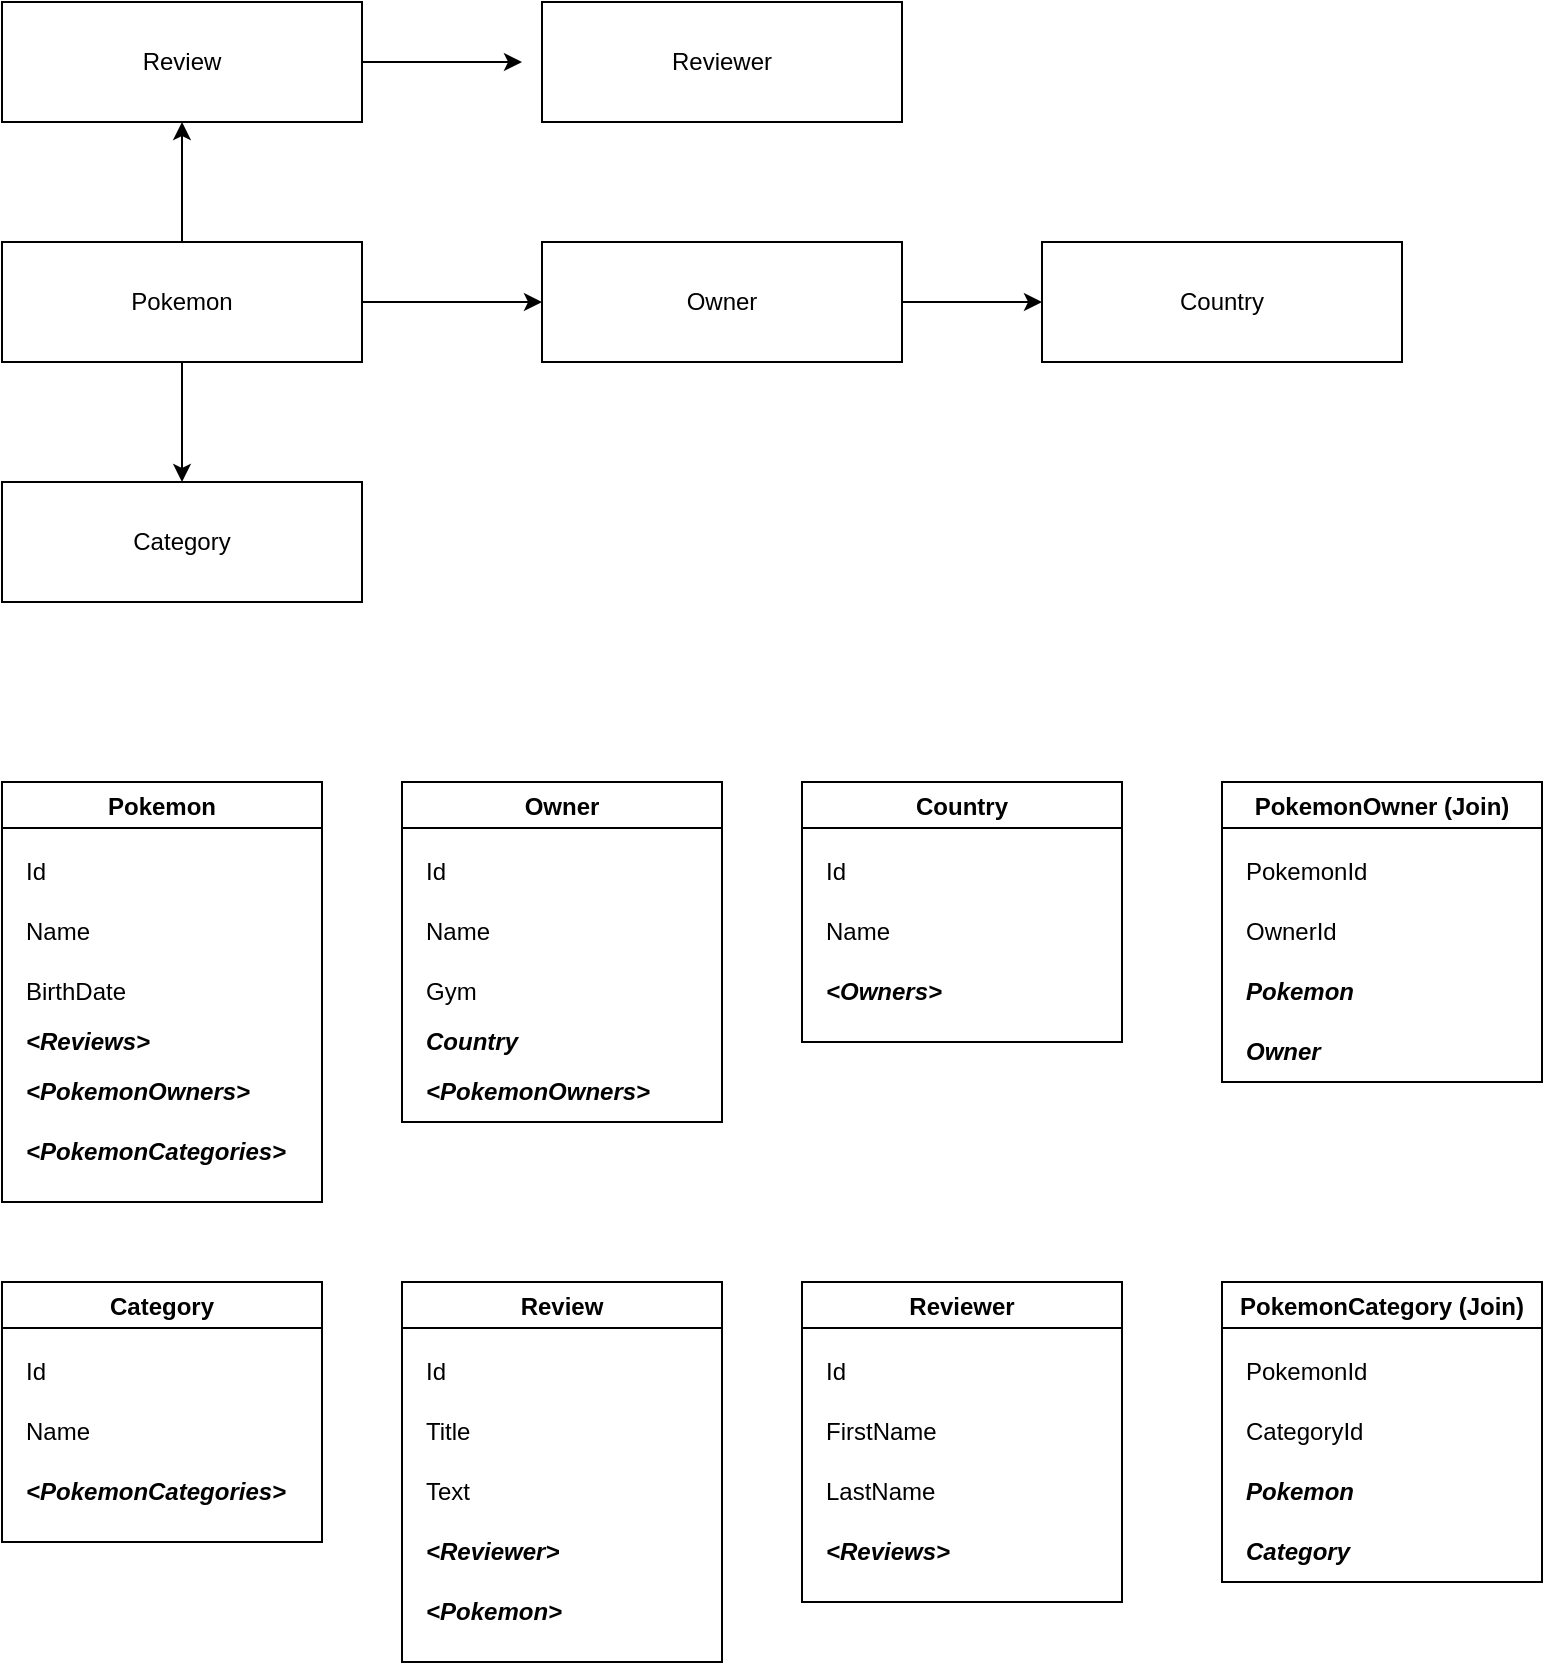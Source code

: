 <mxfile version="20.2.2" type="github">
  <diagram id="BOzq1ycBuq9gtWR7NXJR" name="Página-1">
    <mxGraphModel dx="1422" dy="762" grid="1" gridSize="10" guides="1" tooltips="1" connect="1" arrows="1" fold="1" page="1" pageScale="1" pageWidth="827" pageHeight="1169" math="0" shadow="0">
      <root>
        <mxCell id="0" />
        <mxCell id="1" parent="0" />
        <mxCell id="E6sfzayC-DpatCv2bmXt-3" style="edgeStyle=orthogonalEdgeStyle;rounded=0;orthogonalLoop=1;jettySize=auto;html=1;" parent="1" source="E6sfzayC-DpatCv2bmXt-1" edge="1">
          <mxGeometry relative="1" as="geometry">
            <mxPoint x="350" y="110" as="targetPoint" />
          </mxGeometry>
        </mxCell>
        <mxCell id="E6sfzayC-DpatCv2bmXt-1" value="Review" style="rounded=0;whiteSpace=wrap;html=1;" parent="1" vertex="1">
          <mxGeometry x="90" y="80" width="180" height="60" as="geometry" />
        </mxCell>
        <mxCell id="E6sfzayC-DpatCv2bmXt-4" value="Reviewer" style="rounded=0;whiteSpace=wrap;html=1;" parent="1" vertex="1">
          <mxGeometry x="360" y="80" width="180" height="60" as="geometry" />
        </mxCell>
        <mxCell id="E6sfzayC-DpatCv2bmXt-7" style="edgeStyle=orthogonalEdgeStyle;rounded=0;orthogonalLoop=1;jettySize=auto;html=1;" parent="1" source="E6sfzayC-DpatCv2bmXt-5" target="E6sfzayC-DpatCv2bmXt-1" edge="1">
          <mxGeometry relative="1" as="geometry" />
        </mxCell>
        <mxCell id="E6sfzayC-DpatCv2bmXt-8" style="edgeStyle=orthogonalEdgeStyle;rounded=0;orthogonalLoop=1;jettySize=auto;html=1;" parent="1" source="E6sfzayC-DpatCv2bmXt-5" target="E6sfzayC-DpatCv2bmXt-6" edge="1">
          <mxGeometry relative="1" as="geometry" />
        </mxCell>
        <mxCell id="E6sfzayC-DpatCv2bmXt-10" style="edgeStyle=orthogonalEdgeStyle;rounded=0;orthogonalLoop=1;jettySize=auto;html=1;" parent="1" source="E6sfzayC-DpatCv2bmXt-5" target="E6sfzayC-DpatCv2bmXt-9" edge="1">
          <mxGeometry relative="1" as="geometry" />
        </mxCell>
        <mxCell id="E6sfzayC-DpatCv2bmXt-5" value="Pokemon" style="rounded=0;whiteSpace=wrap;html=1;" parent="1" vertex="1">
          <mxGeometry x="90" y="200" width="180" height="60" as="geometry" />
        </mxCell>
        <mxCell id="E6sfzayC-DpatCv2bmXt-6" value="Category" style="rounded=0;whiteSpace=wrap;html=1;" parent="1" vertex="1">
          <mxGeometry x="90" y="320" width="180" height="60" as="geometry" />
        </mxCell>
        <mxCell id="E6sfzayC-DpatCv2bmXt-12" style="edgeStyle=orthogonalEdgeStyle;rounded=0;orthogonalLoop=1;jettySize=auto;html=1;" parent="1" source="E6sfzayC-DpatCv2bmXt-9" target="E6sfzayC-DpatCv2bmXt-11" edge="1">
          <mxGeometry relative="1" as="geometry" />
        </mxCell>
        <mxCell id="E6sfzayC-DpatCv2bmXt-9" value="Owner" style="rounded=0;whiteSpace=wrap;html=1;" parent="1" vertex="1">
          <mxGeometry x="360" y="200" width="180" height="60" as="geometry" />
        </mxCell>
        <mxCell id="E6sfzayC-DpatCv2bmXt-11" value="Country" style="rounded=0;whiteSpace=wrap;html=1;" parent="1" vertex="1">
          <mxGeometry x="610" y="200" width="180" height="60" as="geometry" />
        </mxCell>
        <mxCell id="E6sfzayC-DpatCv2bmXt-13" value="Pokemon" style="swimlane;" parent="1" vertex="1">
          <mxGeometry x="90" y="470" width="160" height="210" as="geometry" />
        </mxCell>
        <mxCell id="E6sfzayC-DpatCv2bmXt-14" value="Id" style="text;html=1;align=left;verticalAlign=middle;resizable=0;points=[];autosize=1;strokeColor=none;fillColor=none;" parent="E6sfzayC-DpatCv2bmXt-13" vertex="1">
          <mxGeometry x="10" y="30" width="30" height="30" as="geometry" />
        </mxCell>
        <mxCell id="E6sfzayC-DpatCv2bmXt-15" value="Name" style="text;html=1;align=left;verticalAlign=middle;resizable=0;points=[];autosize=1;strokeColor=none;fillColor=none;" parent="E6sfzayC-DpatCv2bmXt-13" vertex="1">
          <mxGeometry x="10" y="60" width="60" height="30" as="geometry" />
        </mxCell>
        <mxCell id="E6sfzayC-DpatCv2bmXt-16" value="BirthDate" style="text;html=1;align=left;verticalAlign=middle;resizable=0;points=[];autosize=1;strokeColor=none;fillColor=none;" parent="E6sfzayC-DpatCv2bmXt-13" vertex="1">
          <mxGeometry x="10" y="90" width="70" height="30" as="geometry" />
        </mxCell>
        <mxCell id="E6sfzayC-DpatCv2bmXt-17" value="&amp;lt;Reviews&amp;gt;" style="text;html=1;align=left;verticalAlign=middle;resizable=0;points=[];autosize=1;strokeColor=none;fillColor=none;fontStyle=3" parent="E6sfzayC-DpatCv2bmXt-13" vertex="1">
          <mxGeometry x="10" y="115" width="90" height="30" as="geometry" />
        </mxCell>
        <mxCell id="E6sfzayC-DpatCv2bmXt-18" value="&amp;lt;PokemonOwners&amp;gt;" style="text;html=1;align=left;verticalAlign=middle;resizable=0;points=[];autosize=1;strokeColor=none;fillColor=none;fontStyle=3" parent="E6sfzayC-DpatCv2bmXt-13" vertex="1">
          <mxGeometry x="10" y="140" width="140" height="30" as="geometry" />
        </mxCell>
        <mxCell id="E6sfzayC-DpatCv2bmXt-19" value="&amp;lt;PokemonCategories&amp;gt;" style="text;html=1;align=left;verticalAlign=middle;resizable=0;points=[];autosize=1;strokeColor=none;fillColor=none;fontStyle=3" parent="E6sfzayC-DpatCv2bmXt-13" vertex="1">
          <mxGeometry x="10" y="170" width="150" height="30" as="geometry" />
        </mxCell>
        <mxCell id="E6sfzayC-DpatCv2bmXt-20" value="Owner" style="swimlane;" parent="1" vertex="1">
          <mxGeometry x="290" y="470" width="160" height="170" as="geometry" />
        </mxCell>
        <mxCell id="E6sfzayC-DpatCv2bmXt-21" value="Id" style="text;html=1;align=left;verticalAlign=middle;resizable=0;points=[];autosize=1;strokeColor=none;fillColor=none;" parent="E6sfzayC-DpatCv2bmXt-20" vertex="1">
          <mxGeometry x="10" y="30" width="30" height="30" as="geometry" />
        </mxCell>
        <mxCell id="E6sfzayC-DpatCv2bmXt-22" value="Name" style="text;html=1;align=left;verticalAlign=middle;resizable=0;points=[];autosize=1;strokeColor=none;fillColor=none;" parent="E6sfzayC-DpatCv2bmXt-20" vertex="1">
          <mxGeometry x="10" y="60" width="60" height="30" as="geometry" />
        </mxCell>
        <mxCell id="E6sfzayC-DpatCv2bmXt-23" value="Gym" style="text;html=1;align=left;verticalAlign=middle;resizable=0;points=[];autosize=1;strokeColor=none;fillColor=none;" parent="E6sfzayC-DpatCv2bmXt-20" vertex="1">
          <mxGeometry x="10" y="90" width="50" height="30" as="geometry" />
        </mxCell>
        <mxCell id="E6sfzayC-DpatCv2bmXt-24" value="Country" style="text;html=1;align=left;verticalAlign=middle;resizable=0;points=[];autosize=1;strokeColor=none;fillColor=none;fontStyle=3" parent="E6sfzayC-DpatCv2bmXt-20" vertex="1">
          <mxGeometry x="10" y="115" width="70" height="30" as="geometry" />
        </mxCell>
        <mxCell id="E6sfzayC-DpatCv2bmXt-25" value="&amp;lt;PokemonOwners&amp;gt;" style="text;html=1;align=left;verticalAlign=middle;resizable=0;points=[];autosize=1;strokeColor=none;fillColor=none;fontStyle=3" parent="E6sfzayC-DpatCv2bmXt-20" vertex="1">
          <mxGeometry x="10" y="140" width="140" height="30" as="geometry" />
        </mxCell>
        <mxCell id="E6sfzayC-DpatCv2bmXt-27" value="Country" style="swimlane;startSize=23;" parent="1" vertex="1">
          <mxGeometry x="490" y="470" width="160" height="130" as="geometry" />
        </mxCell>
        <mxCell id="E6sfzayC-DpatCv2bmXt-28" value="Id" style="text;html=1;align=left;verticalAlign=middle;resizable=0;points=[];autosize=1;strokeColor=none;fillColor=none;" parent="E6sfzayC-DpatCv2bmXt-27" vertex="1">
          <mxGeometry x="10" y="30" width="30" height="30" as="geometry" />
        </mxCell>
        <mxCell id="E6sfzayC-DpatCv2bmXt-29" value="Name" style="text;html=1;align=left;verticalAlign=middle;resizable=0;points=[];autosize=1;strokeColor=none;fillColor=none;" parent="E6sfzayC-DpatCv2bmXt-27" vertex="1">
          <mxGeometry x="10" y="60" width="60" height="30" as="geometry" />
        </mxCell>
        <mxCell id="E6sfzayC-DpatCv2bmXt-30" value="&lt;i&gt;&lt;b&gt;&amp;lt;Owners&amp;gt;&lt;/b&gt;&lt;/i&gt;" style="text;html=1;align=left;verticalAlign=middle;resizable=0;points=[];autosize=1;strokeColor=none;fillColor=none;" parent="E6sfzayC-DpatCv2bmXt-27" vertex="1">
          <mxGeometry x="10" y="90" width="80" height="30" as="geometry" />
        </mxCell>
        <mxCell id="E6sfzayC-DpatCv2bmXt-33" value="PokemonOwner (Join)" style="swimlane;startSize=23;" parent="1" vertex="1">
          <mxGeometry x="700" y="470" width="160" height="150" as="geometry" />
        </mxCell>
        <mxCell id="E6sfzayC-DpatCv2bmXt-34" value="PokemonId" style="text;html=1;align=left;verticalAlign=middle;resizable=0;points=[];autosize=1;strokeColor=none;fillColor=none;" parent="E6sfzayC-DpatCv2bmXt-33" vertex="1">
          <mxGeometry x="10" y="30" width="80" height="30" as="geometry" />
        </mxCell>
        <mxCell id="E6sfzayC-DpatCv2bmXt-35" value="OwnerId" style="text;html=1;align=left;verticalAlign=middle;resizable=0;points=[];autosize=1;strokeColor=none;fillColor=none;" parent="E6sfzayC-DpatCv2bmXt-33" vertex="1">
          <mxGeometry x="10" y="60" width="70" height="30" as="geometry" />
        </mxCell>
        <mxCell id="E6sfzayC-DpatCv2bmXt-37" value="Pokemon" style="text;html=1;align=left;verticalAlign=middle;resizable=0;points=[];autosize=1;strokeColor=none;fillColor=none;fontStyle=3" parent="E6sfzayC-DpatCv2bmXt-33" vertex="1">
          <mxGeometry x="10" y="90" width="80" height="30" as="geometry" />
        </mxCell>
        <mxCell id="E6sfzayC-DpatCv2bmXt-38" value="Owner" style="text;html=1;align=left;verticalAlign=middle;resizable=0;points=[];autosize=1;strokeColor=none;fillColor=none;fontStyle=3" parent="E6sfzayC-DpatCv2bmXt-33" vertex="1">
          <mxGeometry x="10" y="120" width="60" height="30" as="geometry" />
        </mxCell>
        <mxCell id="E6sfzayC-DpatCv2bmXt-39" value="PokemonCategory (Join)" style="swimlane;startSize=23;" parent="1" vertex="1">
          <mxGeometry x="700" y="720" width="160" height="150" as="geometry" />
        </mxCell>
        <mxCell id="E6sfzayC-DpatCv2bmXt-40" value="PokemonId" style="text;html=1;align=left;verticalAlign=middle;resizable=0;points=[];autosize=1;strokeColor=none;fillColor=none;" parent="E6sfzayC-DpatCv2bmXt-39" vertex="1">
          <mxGeometry x="10" y="30" width="80" height="30" as="geometry" />
        </mxCell>
        <mxCell id="E6sfzayC-DpatCv2bmXt-41" value="CategoryId" style="text;html=1;align=left;verticalAlign=middle;resizable=0;points=[];autosize=1;strokeColor=none;fillColor=none;" parent="E6sfzayC-DpatCv2bmXt-39" vertex="1">
          <mxGeometry x="10" y="60" width="80" height="30" as="geometry" />
        </mxCell>
        <mxCell id="E6sfzayC-DpatCv2bmXt-42" value="Pokemon" style="text;html=1;align=left;verticalAlign=middle;resizable=0;points=[];autosize=1;strokeColor=none;fillColor=none;fontStyle=3" parent="E6sfzayC-DpatCv2bmXt-39" vertex="1">
          <mxGeometry x="10" y="90" width="80" height="30" as="geometry" />
        </mxCell>
        <mxCell id="E6sfzayC-DpatCv2bmXt-43" value="Category" style="text;html=1;align=left;verticalAlign=middle;resizable=0;points=[];autosize=1;strokeColor=none;fillColor=none;fontStyle=3" parent="E6sfzayC-DpatCv2bmXt-39" vertex="1">
          <mxGeometry x="10" y="120" width="80" height="30" as="geometry" />
        </mxCell>
        <mxCell id="E6sfzayC-DpatCv2bmXt-44" value="Category" style="swimlane;startSize=23;" parent="1" vertex="1">
          <mxGeometry x="90" y="720" width="160" height="130" as="geometry" />
        </mxCell>
        <mxCell id="E6sfzayC-DpatCv2bmXt-45" value="Id" style="text;html=1;align=left;verticalAlign=middle;resizable=0;points=[];autosize=1;strokeColor=none;fillColor=none;" parent="E6sfzayC-DpatCv2bmXt-44" vertex="1">
          <mxGeometry x="10" y="30" width="30" height="30" as="geometry" />
        </mxCell>
        <mxCell id="E6sfzayC-DpatCv2bmXt-46" value="Name" style="text;html=1;align=left;verticalAlign=middle;resizable=0;points=[];autosize=1;strokeColor=none;fillColor=none;" parent="E6sfzayC-DpatCv2bmXt-44" vertex="1">
          <mxGeometry x="10" y="60" width="60" height="30" as="geometry" />
        </mxCell>
        <mxCell id="E6sfzayC-DpatCv2bmXt-47" value="&lt;i&gt;&lt;b&gt;&amp;lt;PokemonCategories&amp;gt;&lt;/b&gt;&lt;/i&gt;" style="text;html=1;align=left;verticalAlign=middle;resizable=0;points=[];autosize=1;strokeColor=none;fillColor=none;" parent="E6sfzayC-DpatCv2bmXt-44" vertex="1">
          <mxGeometry x="10" y="90" width="150" height="30" as="geometry" />
        </mxCell>
        <mxCell id="E6sfzayC-DpatCv2bmXt-48" value="Review" style="swimlane;startSize=23;" parent="1" vertex="1">
          <mxGeometry x="290" y="720" width="160" height="190" as="geometry" />
        </mxCell>
        <mxCell id="E6sfzayC-DpatCv2bmXt-49" value="Id" style="text;html=1;align=left;verticalAlign=middle;resizable=0;points=[];autosize=1;strokeColor=none;fillColor=none;" parent="E6sfzayC-DpatCv2bmXt-48" vertex="1">
          <mxGeometry x="10" y="30" width="30" height="30" as="geometry" />
        </mxCell>
        <mxCell id="E6sfzayC-DpatCv2bmXt-50" value="Title" style="text;html=1;align=left;verticalAlign=middle;resizable=0;points=[];autosize=1;strokeColor=none;fillColor=none;" parent="E6sfzayC-DpatCv2bmXt-48" vertex="1">
          <mxGeometry x="10" y="60" width="50" height="30" as="geometry" />
        </mxCell>
        <mxCell id="E6sfzayC-DpatCv2bmXt-51" value="&lt;i&gt;&lt;b&gt;&amp;lt;Reviewer&amp;gt;&lt;/b&gt;&lt;/i&gt;" style="text;html=1;align=left;verticalAlign=middle;resizable=0;points=[];autosize=1;strokeColor=none;fillColor=none;" parent="E6sfzayC-DpatCv2bmXt-48" vertex="1">
          <mxGeometry x="10" y="120" width="90" height="30" as="geometry" />
        </mxCell>
        <mxCell id="E6sfzayC-DpatCv2bmXt-52" value="Text" style="text;html=1;align=left;verticalAlign=middle;resizable=0;points=[];autosize=1;strokeColor=none;fillColor=none;" parent="E6sfzayC-DpatCv2bmXt-48" vertex="1">
          <mxGeometry x="10" y="90" width="50" height="30" as="geometry" />
        </mxCell>
        <mxCell id="E6sfzayC-DpatCv2bmXt-58" value="&lt;i&gt;&lt;b&gt;&amp;lt;Pokemon&amp;gt;&lt;/b&gt;&lt;/i&gt;" style="text;html=1;align=left;verticalAlign=middle;resizable=0;points=[];autosize=1;strokeColor=none;fillColor=none;" parent="E6sfzayC-DpatCv2bmXt-48" vertex="1">
          <mxGeometry x="10" y="150" width="90" height="30" as="geometry" />
        </mxCell>
        <mxCell id="E6sfzayC-DpatCv2bmXt-53" value="Reviewer" style="swimlane;startSize=23;" parent="1" vertex="1">
          <mxGeometry x="490" y="720" width="160" height="160" as="geometry" />
        </mxCell>
        <mxCell id="E6sfzayC-DpatCv2bmXt-54" value="Id" style="text;html=1;align=left;verticalAlign=middle;resizable=0;points=[];autosize=1;strokeColor=none;fillColor=none;" parent="E6sfzayC-DpatCv2bmXt-53" vertex="1">
          <mxGeometry x="10" y="30" width="30" height="30" as="geometry" />
        </mxCell>
        <mxCell id="E6sfzayC-DpatCv2bmXt-55" value="FirstName" style="text;html=1;align=left;verticalAlign=middle;resizable=0;points=[];autosize=1;strokeColor=none;fillColor=none;" parent="E6sfzayC-DpatCv2bmXt-53" vertex="1">
          <mxGeometry x="10" y="60" width="80" height="30" as="geometry" />
        </mxCell>
        <mxCell id="E6sfzayC-DpatCv2bmXt-56" value="&lt;i&gt;&lt;b&gt;&amp;lt;Reviews&amp;gt;&lt;/b&gt;&lt;/i&gt;" style="text;html=1;align=left;verticalAlign=middle;resizable=0;points=[];autosize=1;strokeColor=none;fillColor=none;" parent="E6sfzayC-DpatCv2bmXt-53" vertex="1">
          <mxGeometry x="10" y="120" width="90" height="30" as="geometry" />
        </mxCell>
        <mxCell id="E6sfzayC-DpatCv2bmXt-57" value="LastName" style="text;html=1;align=left;verticalAlign=middle;resizable=0;points=[];autosize=1;strokeColor=none;fillColor=none;" parent="E6sfzayC-DpatCv2bmXt-53" vertex="1">
          <mxGeometry x="10" y="90" width="80" height="30" as="geometry" />
        </mxCell>
      </root>
    </mxGraphModel>
  </diagram>
</mxfile>
